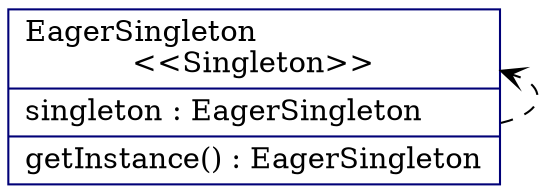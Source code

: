 digraph G {

fontname = "Bitstream Vera Sans"
fontsize = 8
rankdir=BT

node [shape = "record" color = "#000077"]
ClassTEagerSingleton [label = "{EagerSingleton\l\<\<Singleton\>\>|singleton : EagerSingleton\l|getInstance() : EagerSingleton\l}"]
edge [arrowhead = "vee" style = "dashed" ]
ClassTEagerSingleton -> ClassTEagerSingleton
}
